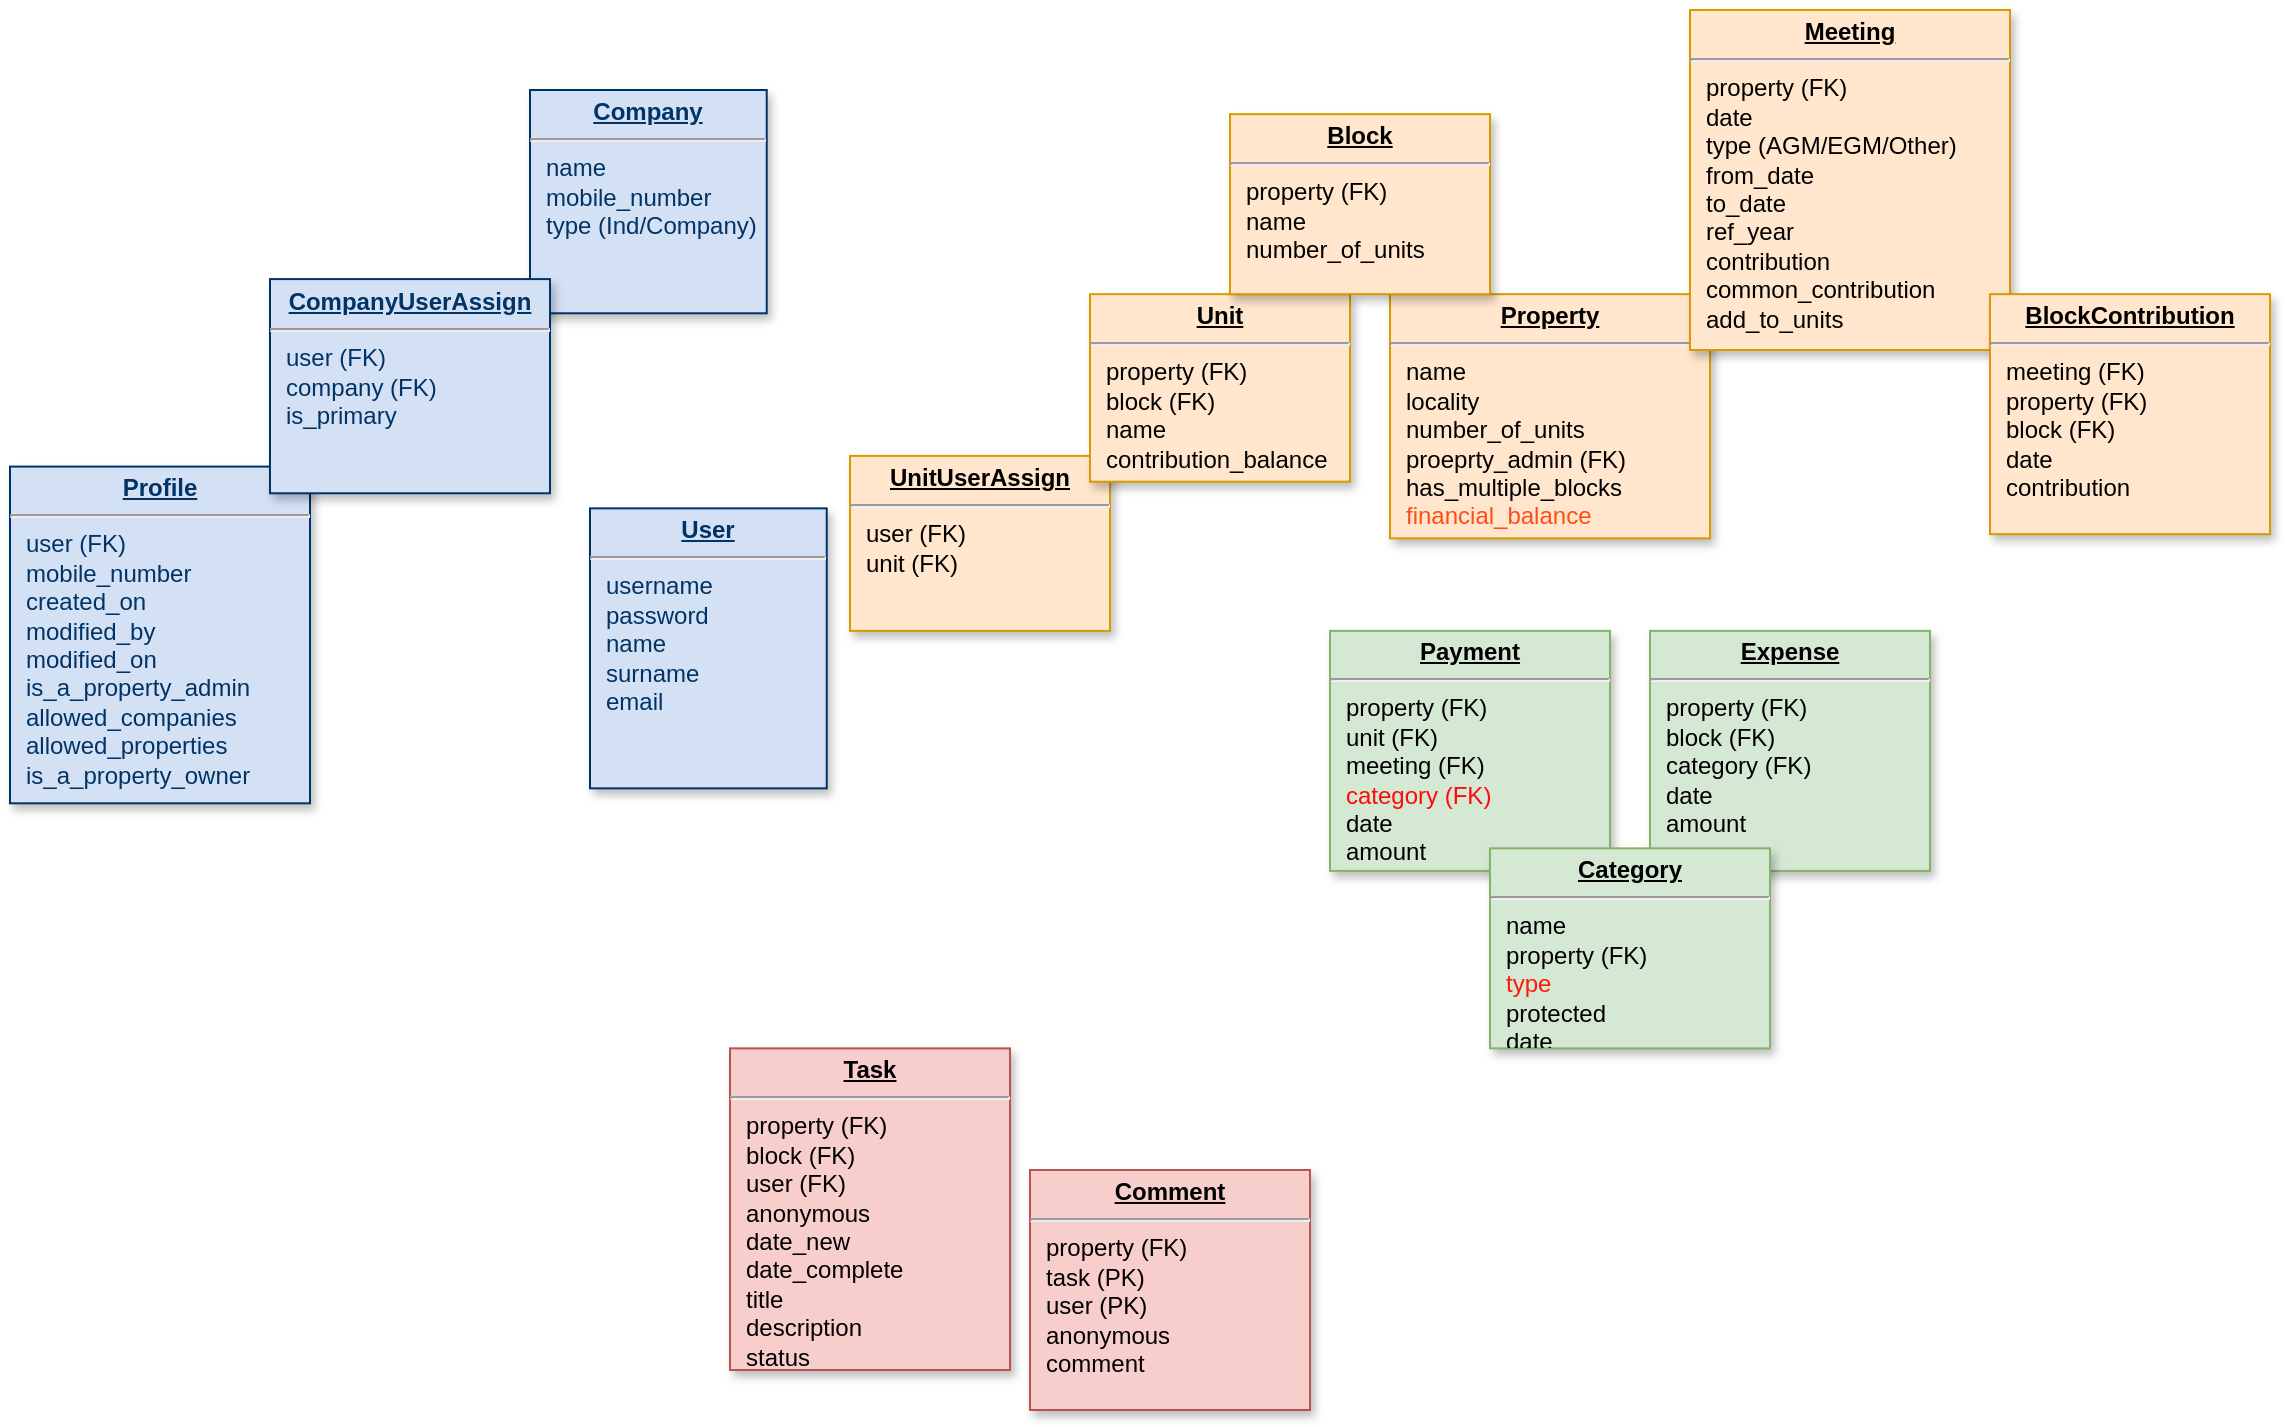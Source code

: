 <mxfile version="14.6.12" type="github">
  <diagram name="Page-1" id="efa7a0a1-bf9b-a30e-e6df-94a7791c09e9">
    <mxGraphModel dx="2577" dy="1607" grid="1" gridSize="10" guides="1" tooltips="1" connect="1" arrows="1" fold="1" page="1" pageScale="1" pageWidth="1169" pageHeight="827" background="#ffffff" math="0" shadow="0">
      <root>
        <mxCell id="0" />
        <mxCell id="1" parent="0" />
        <mxCell id="20" value="&lt;p style=&quot;margin: 0px ; margin-top: 4px ; text-align: center ; text-decoration: underline&quot;&gt;&lt;b&gt;UnitUserAssign&lt;/b&gt;&lt;/p&gt;&lt;hr&gt;&lt;p style=&quot;margin: 0px ; margin-left: 8px&quot;&gt;user (FK)&lt;/p&gt;&lt;p style=&quot;margin: 0px ; margin-left: 8px&quot;&gt;unit (FK)&lt;/p&gt;" style="verticalAlign=top;align=left;overflow=fill;fontSize=12;fontFamily=Helvetica;html=1;strokeColor=#d79b00;shadow=1;fillColor=#ffe6cc;" parent="1" vertex="1">
          <mxGeometry x="-730" y="-387.05" width="130" height="87.5" as="geometry" />
        </mxCell>
        <mxCell id="21" value="&lt;p style=&quot;margin: 0px ; margin-top: 4px ; text-align: center ; text-decoration: underline&quot;&gt;&lt;strong&gt;Unit&lt;/strong&gt;&lt;/p&gt;&lt;hr&gt;&lt;p style=&quot;margin: 0px ; margin-left: 8px&quot;&gt;property (FK)&lt;/p&gt;&lt;p style=&quot;margin: 0px ; margin-left: 8px&quot;&gt;block (FK)&lt;/p&gt;&lt;p style=&quot;margin: 0px ; margin-left: 8px&quot;&gt;name&lt;/p&gt;&lt;p style=&quot;margin: 0px ; margin-left: 8px&quot;&gt;&lt;span&gt;contribution_balance&lt;/span&gt;&lt;br&gt;&lt;/p&gt;&lt;p style=&quot;margin: 0px ; margin-left: 8px&quot;&gt;&lt;br&gt;&lt;/p&gt;" style="verticalAlign=top;align=left;overflow=fill;fontSize=12;fontFamily=Helvetica;html=1;strokeColor=#d79b00;shadow=1;fillColor=#ffe6cc;" parent="1" vertex="1">
          <mxGeometry x="-610" y="-467.91" width="130" height="93.75" as="geometry" />
        </mxCell>
        <mxCell id="25" value="&lt;p style=&quot;margin: 0px ; margin-top: 4px ; text-align: center ; text-decoration: underline&quot;&gt;&lt;strong&gt;Property&lt;/strong&gt;&lt;/p&gt;&lt;hr&gt;&lt;p style=&quot;margin: 0px ; margin-left: 8px&quot;&gt;name&lt;/p&gt;&lt;p style=&quot;margin: 0px ; margin-left: 8px&quot;&gt;locality&lt;/p&gt;&lt;p style=&quot;margin: 0px ; margin-left: 8px&quot;&gt;number_of_units&lt;/p&gt;&lt;p style=&quot;margin: 0px ; margin-left: 8px&quot;&gt;proeprty_admin (FK)&lt;/p&gt;&lt;p style=&quot;margin: 0px ; margin-left: 8px&quot;&gt;has_multiple_blocks&lt;/p&gt;&lt;p style=&quot;margin: 0px ; margin-left: 8px&quot;&gt;&lt;font color=&quot;#ff4d17&quot;&gt;financial_balance&lt;/font&gt;&lt;/p&gt;&lt;p style=&quot;margin: 0px ; margin-left: 8px&quot;&gt;&lt;br&gt;&lt;/p&gt;" style="verticalAlign=top;align=left;overflow=fill;fontSize=12;fontFamily=Helvetica;html=1;strokeColor=#d79b00;shadow=1;fillColor=#ffe6cc;" parent="1" vertex="1">
          <mxGeometry x="-460" y="-467.91" width="160" height="122.09" as="geometry" />
        </mxCell>
        <mxCell id="USVBVxgCU7JmYK3fhI1l-115" value="&lt;p style=&quot;margin: 0px ; margin-top: 4px ; text-align: center ; text-decoration: underline&quot;&gt;&lt;strong&gt;Profile&lt;/strong&gt;&lt;/p&gt;&lt;hr&gt;&lt;p style=&quot;margin: 0px ; margin-left: 8px&quot;&gt;user (FK)&lt;/p&gt;&lt;p style=&quot;margin: 0px ; margin-left: 8px&quot;&gt;mobile_number&lt;/p&gt;&lt;p style=&quot;margin: 0px ; margin-left: 8px&quot;&gt;created_on&lt;/p&gt;&lt;p style=&quot;margin: 0px ; margin-left: 8px&quot;&gt;modified_by&lt;/p&gt;&lt;p style=&quot;margin: 0px ; margin-left: 8px&quot;&gt;modified_on&lt;/p&gt;&lt;p style=&quot;margin: 0px ; margin-left: 8px&quot;&gt;is_a_property_admin&lt;/p&gt;&lt;p style=&quot;margin: 0px ; margin-left: 8px&quot;&gt;allowed_companies&lt;/p&gt;&lt;p style=&quot;margin: 0px ; margin-left: 8px&quot;&gt;allowed_properties&lt;/p&gt;&lt;p style=&quot;margin: 0px ; margin-left: 8px&quot;&gt;is_a_property_owner&lt;/p&gt;" style="verticalAlign=top;align=left;overflow=fill;fontSize=12;fontFamily=Helvetica;html=1;strokeColor=#003366;shadow=1;fillColor=#D4E1F5;fontColor=#003366;direction=west;" parent="1" vertex="1">
          <mxGeometry x="-1150" y="-381.7" width="150" height="168.36" as="geometry" />
        </mxCell>
        <mxCell id="USVBVxgCU7JmYK3fhI1l-116" value="&lt;p style=&quot;margin: 0px ; margin-top: 4px ; text-align: center ; text-decoration: underline&quot;&gt;&lt;b&gt;User&lt;/b&gt;&lt;/p&gt;&lt;hr&gt;&lt;p style=&quot;margin: 0px ; margin-left: 8px&quot;&gt;username&lt;/p&gt;&lt;p style=&quot;margin: 0px ; margin-left: 8px&quot;&gt;password&lt;/p&gt;&lt;p style=&quot;margin: 0px ; margin-left: 8px&quot;&gt;name&lt;/p&gt;&lt;p style=&quot;margin: 0px ; margin-left: 8px&quot;&gt;surname&lt;/p&gt;&lt;p style=&quot;margin: 0px ; margin-left: 8px&quot;&gt;email&lt;/p&gt;" style="verticalAlign=top;align=left;overflow=fill;fontSize=12;fontFamily=Helvetica;html=1;strokeColor=#003366;shadow=1;fillColor=#D4E1F5;fontColor=#003366;direction=south;" parent="1" vertex="1">
          <mxGeometry x="-860" y="-360.82" width="118.36" height="140" as="geometry" />
        </mxCell>
        <mxCell id="USVBVxgCU7JmYK3fhI1l-117" value="&lt;p style=&quot;margin: 0px ; margin-top: 4px ; text-align: center ; text-decoration: underline&quot;&gt;&lt;b&gt;Company&lt;/b&gt;&lt;/p&gt;&lt;hr&gt;&lt;p style=&quot;margin: 0px ; margin-left: 8px&quot;&gt;name&lt;/p&gt;&lt;p style=&quot;margin: 0px ; margin-left: 8px&quot;&gt;mobile_number&lt;/p&gt;&lt;p style=&quot;margin: 0px ; margin-left: 8px&quot;&gt;type (Ind/Company)&lt;/p&gt;" style="verticalAlign=top;align=left;overflow=fill;fontSize=12;fontFamily=Helvetica;html=1;strokeColor=#003366;shadow=1;fillColor=#D4E1F5;fontColor=#003366;direction=south;" parent="1" vertex="1">
          <mxGeometry x="-890" y="-570" width="118.36" height="111.64" as="geometry" />
        </mxCell>
        <mxCell id="qmMGw9iR0_ykUmCECtis-114" value="&lt;p style=&quot;margin: 0px ; margin-top: 4px ; text-align: center ; text-decoration: underline&quot;&gt;&lt;b&gt;CompanyUserAssign&lt;/b&gt;&lt;/p&gt;&lt;hr&gt;&lt;p style=&quot;margin: 0px ; margin-left: 8px&quot;&gt;user (FK)&lt;/p&gt;&lt;p style=&quot;margin: 0px ; margin-left: 8px&quot;&gt;company (FK)&lt;/p&gt;&lt;p style=&quot;margin: 0px ; margin-left: 8px&quot;&gt;is_primary&lt;/p&gt;" style="verticalAlign=top;align=left;overflow=fill;fontSize=12;fontFamily=Helvetica;html=1;strokeColor=#003366;shadow=1;fillColor=#D4E1F5;fontColor=#003366;direction=east;" parent="1" vertex="1">
          <mxGeometry x="-1020" y="-475.45" width="140" height="107.09" as="geometry" />
        </mxCell>
        <mxCell id="GpHZCvZJuWrzwetgwI74-114" value="&lt;p style=&quot;margin: 0px ; margin-top: 4px ; text-align: center ; text-decoration: underline&quot;&gt;&lt;strong&gt;Meeting&lt;/strong&gt;&lt;/p&gt;&lt;hr&gt;&lt;p style=&quot;margin: 0px ; margin-left: 8px&quot;&gt;property (FK)&lt;/p&gt;&lt;p style=&quot;margin: 0px ; margin-left: 8px&quot;&gt;date&lt;/p&gt;&lt;p style=&quot;margin: 0px ; margin-left: 8px&quot;&gt;type (AGM/EGM/Other)&lt;/p&gt;&lt;p style=&quot;margin: 0px ; margin-left: 8px&quot;&gt;from_date&lt;/p&gt;&lt;p style=&quot;margin: 0px ; margin-left: 8px&quot;&gt;to_date&lt;/p&gt;&lt;p style=&quot;margin: 0px ; margin-left: 8px&quot;&gt;ref_year&lt;/p&gt;&lt;p style=&quot;margin: 0px ; margin-left: 8px&quot;&gt;contribution&lt;/p&gt;&lt;p style=&quot;margin: 0px ; margin-left: 8px&quot;&gt;common_contribution&lt;/p&gt;&lt;p style=&quot;margin: 0px ; margin-left: 8px&quot;&gt;add_to_units&lt;/p&gt;" style="verticalAlign=top;align=left;overflow=fill;fontSize=12;fontFamily=Helvetica;html=1;strokeColor=#d79b00;shadow=1;fillColor=#ffe6cc;direction=west;" parent="1" vertex="1">
          <mxGeometry x="-310" y="-610" width="160" height="170" as="geometry" />
        </mxCell>
        <mxCell id="LeA9ptqnyDBiENll5KmH-114" value="&lt;p style=&quot;margin: 0px ; margin-top: 4px ; text-align: center ; text-decoration: underline&quot;&gt;&lt;strong&gt;BlockContribution&lt;/strong&gt;&lt;/p&gt;&lt;hr&gt;&lt;p style=&quot;margin: 0px ; margin-left: 8px&quot;&gt;meeting (FK)&lt;/p&gt;&lt;p style=&quot;margin: 0px ; margin-left: 8px&quot;&gt;property (FK)&lt;/p&gt;&lt;p style=&quot;margin: 0px ; margin-left: 8px&quot;&gt;block (FK)&lt;/p&gt;&lt;p style=&quot;margin: 0px ; margin-left: 8px&quot;&gt;date&lt;/p&gt;&lt;p style=&quot;margin: 0px ; margin-left: 8px&quot;&gt;contribution&lt;br&gt;&lt;/p&gt;" style="verticalAlign=top;align=left;overflow=fill;fontSize=12;fontFamily=Helvetica;html=1;strokeColor=#d79b00;shadow=1;fillColor=#ffe6cc;direction=west;" parent="1" vertex="1">
          <mxGeometry x="-160" y="-467.91" width="140" height="120" as="geometry" />
        </mxCell>
        <mxCell id="7HQ1iatEi-KPMhOC1R24-25" value="&lt;p style=&quot;margin: 0px ; margin-top: 4px ; text-align: center ; text-decoration: underline&quot;&gt;&lt;strong&gt;Block&lt;/strong&gt;&lt;/p&gt;&lt;hr&gt;&lt;p style=&quot;margin: 0px ; margin-left: 8px&quot;&gt;property (FK)&lt;/p&gt;&lt;p style=&quot;margin: 0px ; margin-left: 8px&quot;&gt;name&lt;/p&gt;&lt;p style=&quot;margin: 0px ; margin-left: 8px&quot;&gt;number_of_units&lt;/p&gt;&lt;p style=&quot;margin: 0px ; margin-left: 8px&quot;&gt;&lt;br&gt;&lt;/p&gt;" style="verticalAlign=top;align=left;overflow=fill;fontSize=12;fontFamily=Helvetica;html=1;strokeColor=#d79b00;shadow=1;fillColor=#ffe6cc;direction=west;" parent="1" vertex="1">
          <mxGeometry x="-540" y="-557.91" width="130" height="90" as="geometry" />
        </mxCell>
        <mxCell id="kQz-wwEPJBYmiEpg23v0-26" value="&lt;p style=&quot;margin: 0px ; margin-top: 4px ; text-align: center ; text-decoration: underline&quot;&gt;&lt;strong&gt;Payment&lt;/strong&gt;&lt;/p&gt;&lt;hr&gt;&lt;p style=&quot;margin: 0px ; margin-left: 8px&quot;&gt;&lt;span&gt;property (FK)&lt;/span&gt;&lt;br&gt;&lt;/p&gt;&lt;p style=&quot;margin: 0px ; margin-left: 8px&quot;&gt;&lt;span&gt;unit (FK)&lt;/span&gt;&lt;/p&gt;&lt;p style=&quot;margin: 0px ; margin-left: 8px&quot;&gt;meeting (FK)&lt;/p&gt;&lt;p style=&quot;margin: 0px ; margin-left: 8px&quot;&gt;&lt;font color=&quot;#ff0a0a&quot;&gt;category (FK)&lt;/font&gt;&lt;/p&gt;&lt;p style=&quot;margin: 0px ; margin-left: 8px&quot;&gt;date&lt;span&gt;&lt;br&gt;&lt;/span&gt;&lt;/p&gt;&lt;p style=&quot;margin: 0px ; margin-left: 8px&quot;&gt;&lt;span&gt;amount&lt;/span&gt;&lt;/p&gt;" style="verticalAlign=top;align=left;overflow=fill;fontSize=12;fontFamily=Helvetica;html=1;strokeColor=#82b366;shadow=1;fillColor=#d5e8d4;direction=west;" parent="1" vertex="1">
          <mxGeometry x="-490" y="-299.55" width="140" height="120" as="geometry" />
        </mxCell>
        <mxCell id="kQz-wwEPJBYmiEpg23v0-27" value="&lt;p style=&quot;margin: 0px ; margin-top: 4px ; text-align: center ; text-decoration: underline&quot;&gt;&lt;strong&gt;Expense&lt;/strong&gt;&lt;/p&gt;&lt;hr&gt;&lt;p style=&quot;margin: 0px ; margin-left: 8px&quot;&gt;&lt;span&gt;property (FK)&lt;/span&gt;&lt;/p&gt;&lt;p style=&quot;margin: 0px ; margin-left: 8px&quot;&gt;&lt;span&gt;block (FK)&lt;/span&gt;&lt;/p&gt;&lt;p style=&quot;margin: 0px ; margin-left: 8px&quot;&gt;category (FK)&lt;/p&gt;&lt;p style=&quot;margin: 0px ; margin-left: 8px&quot;&gt;date&lt;/p&gt;&lt;p style=&quot;margin: 0px ; margin-left: 8px&quot;&gt;&lt;span&gt;amount&lt;/span&gt;&lt;br&gt;&lt;/p&gt;&lt;p style=&quot;margin: 0px ; margin-left: 8px&quot;&gt;&lt;br&gt;&lt;/p&gt;" style="verticalAlign=top;align=left;overflow=fill;fontSize=12;fontFamily=Helvetica;html=1;strokeColor=#82b366;shadow=1;fillColor=#d5e8d4;direction=west;" parent="1" vertex="1">
          <mxGeometry x="-330" y="-299.55" width="140" height="120" as="geometry" />
        </mxCell>
        <mxCell id="kQz-wwEPJBYmiEpg23v0-28" value="&lt;p style=&quot;margin: 0px ; margin-top: 4px ; text-align: center ; text-decoration: underline&quot;&gt;&lt;strong&gt;Category&lt;/strong&gt;&lt;/p&gt;&lt;hr&gt;&lt;p style=&quot;margin: 0px ; margin-left: 8px&quot;&gt;name&lt;br&gt;&lt;/p&gt;&lt;p style=&quot;margin: 0px ; margin-left: 8px&quot;&gt;property (FK)&lt;/p&gt;&lt;p style=&quot;margin: 0px ; margin-left: 8px&quot;&gt;&lt;font color=&quot;#ff1808&quot;&gt;type&lt;/font&gt;&lt;/p&gt;&lt;p style=&quot;margin: 0px ; margin-left: 8px&quot;&gt;protected&lt;/p&gt;&lt;p style=&quot;margin: 0px ; margin-left: 8px&quot;&gt;date&lt;/p&gt;" style="verticalAlign=top;align=left;overflow=fill;fontSize=12;fontFamily=Helvetica;html=1;strokeColor=#82b366;shadow=1;fillColor=#d5e8d4;direction=west;" parent="1" vertex="1">
          <mxGeometry x="-410" y="-190.82" width="140" height="100" as="geometry" />
        </mxCell>
        <mxCell id="W-gj_H0iYUZVHCyOdw-q-25" value="&lt;p style=&quot;margin: 0px ; margin-top: 4px ; text-align: center ; text-decoration: underline&quot;&gt;&lt;strong&gt;Task&lt;/strong&gt;&lt;/p&gt;&lt;hr&gt;&lt;p style=&quot;margin: 0px ; margin-left: 8px&quot;&gt;&lt;span&gt;property (FK)&lt;/span&gt;&lt;br&gt;&lt;/p&gt;&lt;p style=&quot;margin: 0px ; margin-left: 8px&quot;&gt;&lt;span&gt;block (FK)&lt;/span&gt;&lt;/p&gt;&lt;p style=&quot;margin: 0px ; margin-left: 8px&quot;&gt;&lt;span&gt;user (FK)&lt;/span&gt;&lt;/p&gt;&lt;p style=&quot;margin: 0px ; margin-left: 8px&quot;&gt;&lt;span&gt;anonymous&lt;/span&gt;&lt;/p&gt;&lt;p style=&quot;margin: 0px ; margin-left: 8px&quot;&gt;date_new&lt;/p&gt;&lt;p style=&quot;margin: 0px ; margin-left: 8px&quot;&gt;date_complete&lt;/p&gt;&lt;p style=&quot;margin: 0px ; margin-left: 8px&quot;&gt;title&lt;span&gt;&lt;br&gt;&lt;/span&gt;&lt;/p&gt;&lt;p style=&quot;margin: 0px ; margin-left: 8px&quot;&gt;&lt;span&gt;description&lt;/span&gt;&lt;/p&gt;&lt;p style=&quot;margin: 0px ; margin-left: 8px&quot;&gt;&lt;span&gt;status&lt;/span&gt;&lt;/p&gt;" style="verticalAlign=top;align=left;overflow=fill;fontSize=12;fontFamily=Helvetica;html=1;strokeColor=#b85450;shadow=1;fillColor=#f8cecc;direction=west;" vertex="1" parent="1">
          <mxGeometry x="-790" y="-90.82" width="140" height="160.82" as="geometry" />
        </mxCell>
        <mxCell id="W-gj_H0iYUZVHCyOdw-q-26" value="&lt;p style=&quot;margin: 0px ; margin-top: 4px ; text-align: center ; text-decoration: underline&quot;&gt;&lt;b&gt;Comment&lt;/b&gt;&lt;/p&gt;&lt;hr&gt;&lt;p style=&quot;margin: 0px ; margin-left: 8px&quot;&gt;&lt;span&gt;property (FK)&lt;/span&gt;&lt;br&gt;&lt;/p&gt;&lt;p style=&quot;margin: 0px ; margin-left: 8px&quot;&gt;&lt;span&gt;task (PK)&lt;/span&gt;&lt;/p&gt;&lt;p style=&quot;margin: 0px ; margin-left: 8px&quot;&gt;&lt;span&gt;user (PK)&lt;/span&gt;&lt;/p&gt;&lt;p style=&quot;margin: 0px ; margin-left: 8px&quot;&gt;&lt;span&gt;anonymous&lt;/span&gt;&lt;/p&gt;&lt;p style=&quot;margin: 0px ; margin-left: 8px&quot;&gt;&lt;span&gt;comment&lt;/span&gt;&lt;/p&gt;&lt;p style=&quot;margin: 0px ; margin-left: 8px&quot;&gt;&lt;span&gt;&lt;br&gt;&lt;/span&gt;&lt;/p&gt;" style="verticalAlign=top;align=left;overflow=fill;fontSize=12;fontFamily=Helvetica;html=1;strokeColor=#b85450;shadow=1;fillColor=#f8cecc;direction=west;" vertex="1" parent="1">
          <mxGeometry x="-640" y="-30" width="140" height="120" as="geometry" />
        </mxCell>
      </root>
    </mxGraphModel>
  </diagram>
</mxfile>
